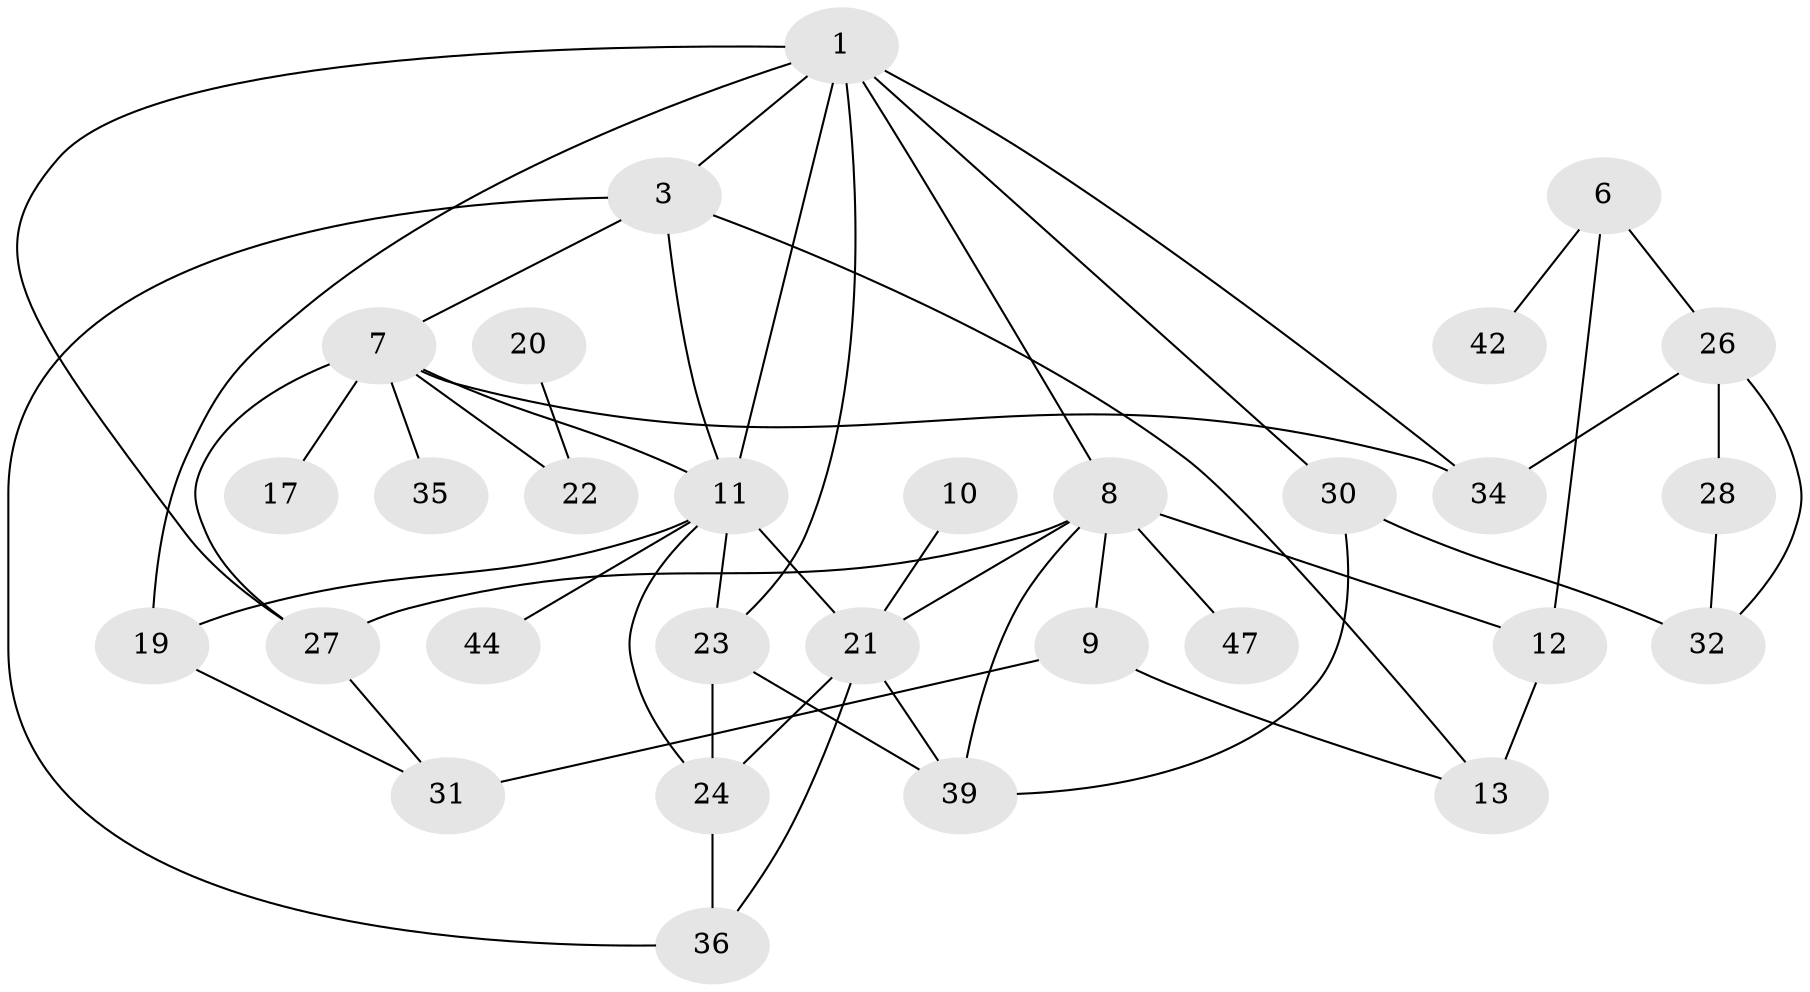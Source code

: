 // original degree distribution, {3: 0.18478260869565216, 0: 0.17391304347826086, 5: 0.043478260869565216, 1: 0.20652173913043478, 4: 0.14130434782608695, 2: 0.20652173913043478, 8: 0.010869565217391304, 6: 0.03260869565217391}
// Generated by graph-tools (version 1.1) at 2025/48/03/04/25 22:48:10]
// undirected, 30 vertices, 51 edges
graph export_dot {
  node [color=gray90,style=filled];
  1;
  3;
  6;
  7;
  8;
  9;
  10;
  11;
  12;
  13;
  17;
  19;
  20;
  21;
  22;
  23;
  24;
  26;
  27;
  28;
  30;
  31;
  32;
  34;
  35;
  36;
  39;
  42;
  44;
  47;
  1 -- 3 [weight=2.0];
  1 -- 8 [weight=1.0];
  1 -- 11 [weight=1.0];
  1 -- 19 [weight=2.0];
  1 -- 23 [weight=2.0];
  1 -- 27 [weight=1.0];
  1 -- 30 [weight=2.0];
  1 -- 34 [weight=1.0];
  3 -- 7 [weight=1.0];
  3 -- 11 [weight=1.0];
  3 -- 13 [weight=1.0];
  3 -- 36 [weight=1.0];
  6 -- 12 [weight=1.0];
  6 -- 26 [weight=1.0];
  6 -- 42 [weight=1.0];
  7 -- 11 [weight=2.0];
  7 -- 17 [weight=1.0];
  7 -- 22 [weight=1.0];
  7 -- 27 [weight=1.0];
  7 -- 34 [weight=1.0];
  7 -- 35 [weight=1.0];
  8 -- 9 [weight=1.0];
  8 -- 12 [weight=2.0];
  8 -- 21 [weight=2.0];
  8 -- 27 [weight=1.0];
  8 -- 39 [weight=1.0];
  8 -- 47 [weight=1.0];
  9 -- 13 [weight=1.0];
  9 -- 31 [weight=2.0];
  10 -- 21 [weight=1.0];
  11 -- 19 [weight=1.0];
  11 -- 21 [weight=1.0];
  11 -- 23 [weight=2.0];
  11 -- 24 [weight=1.0];
  11 -- 44 [weight=1.0];
  12 -- 13 [weight=2.0];
  19 -- 31 [weight=1.0];
  20 -- 22 [weight=1.0];
  21 -- 24 [weight=1.0];
  21 -- 36 [weight=1.0];
  21 -- 39 [weight=1.0];
  23 -- 24 [weight=1.0];
  23 -- 39 [weight=1.0];
  24 -- 36 [weight=1.0];
  26 -- 28 [weight=1.0];
  26 -- 32 [weight=1.0];
  26 -- 34 [weight=1.0];
  27 -- 31 [weight=1.0];
  28 -- 32 [weight=1.0];
  30 -- 32 [weight=2.0];
  30 -- 39 [weight=1.0];
}
